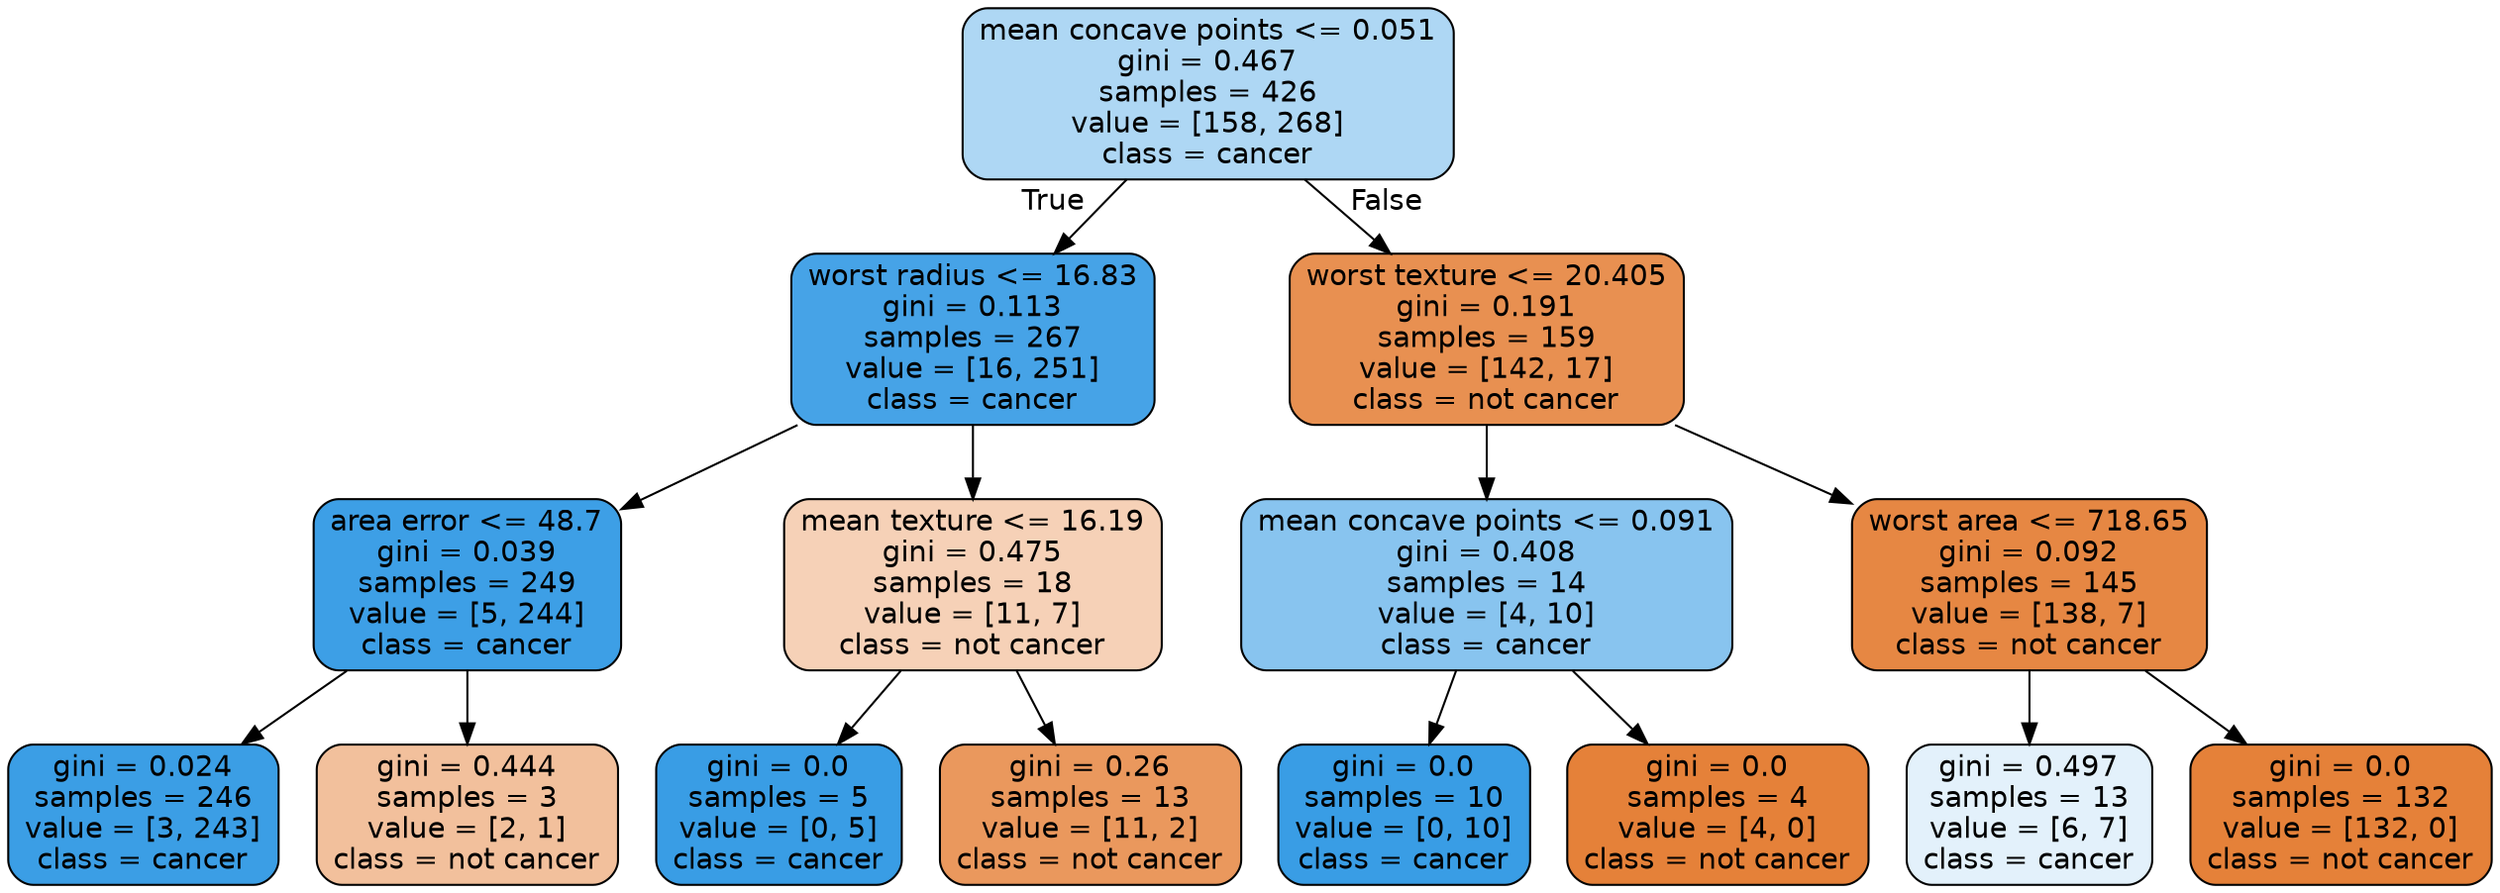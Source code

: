 digraph Tree {
node [shape=box, style="filled, rounded", color="black", fontname=helvetica] ;
edge [fontname=helvetica] ;
0 [label="mean concave points <= 0.051\ngini = 0.467\nsamples = 426\nvalue = [158, 268]\nclass = cancer", fillcolor="#aed7f4"] ;
1 [label="worst radius <= 16.83\ngini = 0.113\nsamples = 267\nvalue = [16, 251]\nclass = cancer", fillcolor="#46a3e7"] ;
0 -> 1 [labeldistance=2.5, labelangle=45, headlabel="True"] ;
2 [label="area error <= 48.7\ngini = 0.039\nsamples = 249\nvalue = [5, 244]\nclass = cancer", fillcolor="#3d9fe6"] ;
1 -> 2 ;
3 [label="gini = 0.024\nsamples = 246\nvalue = [3, 243]\nclass = cancer", fillcolor="#3b9ee5"] ;
2 -> 3 ;
4 [label="gini = 0.444\nsamples = 3\nvalue = [2, 1]\nclass = not cancer", fillcolor="#f2c09c"] ;
2 -> 4 ;
5 [label="mean texture <= 16.19\ngini = 0.475\nsamples = 18\nvalue = [11, 7]\nclass = not cancer", fillcolor="#f6d1b7"] ;
1 -> 5 ;
6 [label="gini = 0.0\nsamples = 5\nvalue = [0, 5]\nclass = cancer", fillcolor="#399de5"] ;
5 -> 6 ;
7 [label="gini = 0.26\nsamples = 13\nvalue = [11, 2]\nclass = not cancer", fillcolor="#ea985d"] ;
5 -> 7 ;
8 [label="worst texture <= 20.405\ngini = 0.191\nsamples = 159\nvalue = [142, 17]\nclass = not cancer", fillcolor="#e89051"] ;
0 -> 8 [labeldistance=2.5, labelangle=-45, headlabel="False"] ;
9 [label="mean concave points <= 0.091\ngini = 0.408\nsamples = 14\nvalue = [4, 10]\nclass = cancer", fillcolor="#88c4ef"] ;
8 -> 9 ;
10 [label="gini = 0.0\nsamples = 10\nvalue = [0, 10]\nclass = cancer", fillcolor="#399de5"] ;
9 -> 10 ;
11 [label="gini = 0.0\nsamples = 4\nvalue = [4, 0]\nclass = not cancer", fillcolor="#e58139"] ;
9 -> 11 ;
12 [label="worst area <= 718.65\ngini = 0.092\nsamples = 145\nvalue = [138, 7]\nclass = not cancer", fillcolor="#e68743"] ;
8 -> 12 ;
13 [label="gini = 0.497\nsamples = 13\nvalue = [6, 7]\nclass = cancer", fillcolor="#e3f1fb"] ;
12 -> 13 ;
14 [label="gini = 0.0\nsamples = 132\nvalue = [132, 0]\nclass = not cancer", fillcolor="#e58139"] ;
12 -> 14 ;
}
